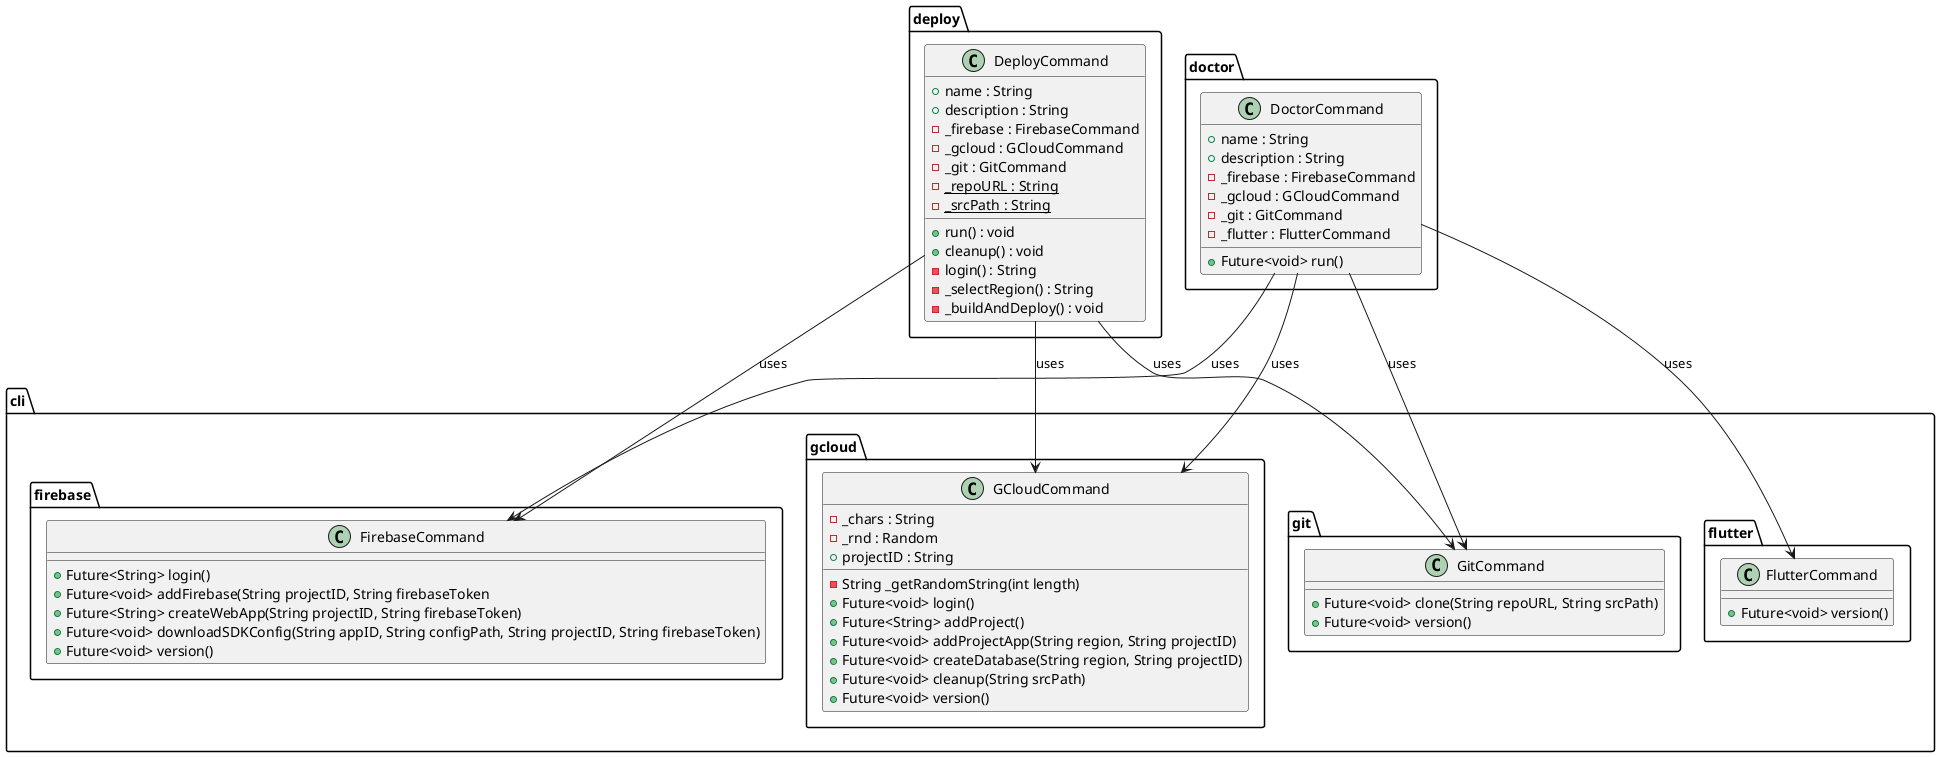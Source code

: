 @startuml structure_class_diagram
package cli {
    package firebase {
        class FirebaseCommand {
            + Future<String> login()
            + Future<void> addFirebase(String projectID, String firebaseToken
            + Future<String> createWebApp(String projectID, String firebaseToken)
            + Future<void> downloadSDKConfig(String appID, String configPath, String projectID, String firebaseToken)
            + Future<void> version()
        }
    }

    package flutter {
        class FlutterCommand{
            + Future<void> version()
        }
    }

    package gcloud {
        class GCloudCommand{
            - _chars : String
            - _rnd : Random
            + projectID : String
            - String _getRandomString(int length)
            + Future<void> login()
            + Future<String> addProject()
            + Future<void> addProjectApp(String region, String projectID)
            + Future<void> createDatabase(String region, String projectID)
            + Future<void> cleanup(String srcPath)
            + Future<void> version()
        }
    }

    package git {
        class GitCommand{
            + Future<void> clone(String repoURL, String srcPath)
            + Future<void> version()
        }
    }
}
package deploy{
    class DeployCommand{
        +name : String
        +description : String
        -_firebase : FirebaseCommand
        -_gcloud : GCloudCommand
        -_git : GitCommand
        -{static} _repoURL : String
        -{static} _srcPath : String
        + run() : void
        + cleanup() : void
        - login() : String
        - _selectRegion() : String
        - _buildAndDeploy() : void
    }
}

package doctor {
    class DoctorCommand {
        + name : String
        + description : String
        - _firebase : FirebaseCommand
        - _gcloud : GCloudCommand
        - _git : GitCommand
        - _flutter : FlutterCommand
        + Future<void> run()
    }
}

DeployCommand --> FirebaseCommand : uses
DeployCommand --> GCloudCommand : uses
DeployCommand --> GitCommand : uses
DoctorCommand --> FirebaseCommand : uses
DoctorCommand --> GCloudCommand : uses
DoctorCommand --> GitCommand : uses
DoctorCommand --> FlutterCommand : uses
@enduml
